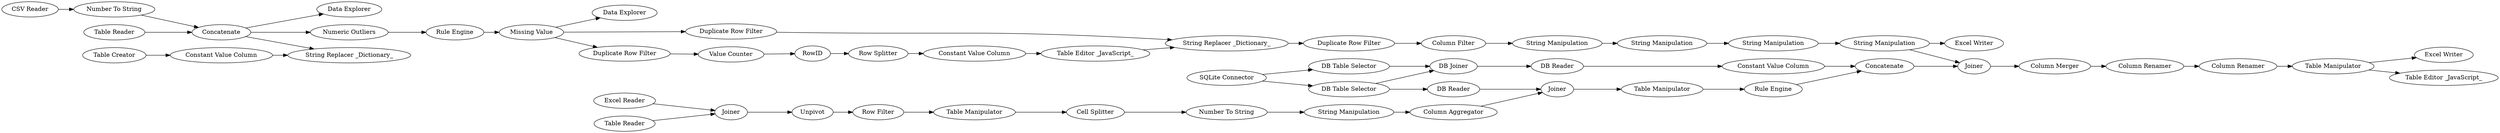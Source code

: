 digraph {
	1 [label="CSV Reader"]
	2 [label="Table Reader"]
	4 [label="DB Table Selector"]
	5 [label="DB Table Selector"]
	6 [label="SQLite Connector"]
	7 [label="Excel Reader"]
	8 [label="Table Reader"]
	9 [label="DB Reader"]
	10 [label="Number To String"]
	11 [label=Concatenate]
	12 [label="Table Creator"]
	13 [label="Constant Value Column"]
	15 [label="String Replacer _Dictionary_"]
	18 [label="DB Joiner"]
	19 [label="DB Reader"]
	20 [label="Data Explorer"]
	21 [label="Numeric Outliers"]
	22 [label="Rule Engine"]
	23 [label="Missing Value"]
	24 [label="Data Explorer"]
	25 [label="Duplicate Row Filter"]
	26 [label="Duplicate Row Filter"]
	27 [label="Value Counter"]
	28 [label="Row Splitter"]
	29 [label=RowID]
	30 [label="Constant Value Column"]
	31 [label="Table Editor _JavaScript_"]
	32 [label="String Replacer _Dictionary_"]
	36 [label="Duplicate Row Filter"]
	37 [label="Column Filter"]
	38 [label="String Manipulation"]
	39 [label="String Manipulation"]
	40 [label="String Manipulation"]
	41 [label="String Manipulation"]
	42 [label="Excel Writer"]
	45 [label=Joiner]
	46 [label=Unpivot]
	47 [label="Row Filter"]
	48 [label="Table Manipulator"]
	49 [label="Cell Splitter"]
	50 [label="Number To String"]
	51 [label="String Manipulation"]
	52 [label="Column Aggregator"]
	53 [label=Joiner]
	54 [label="Table Manipulator"]
	55 [label="Constant Value Column"]
	57 [label="Rule Engine"]
	58 [label=Concatenate]
	59 [label=Joiner]
	60 [label="Table Manipulator"]
	61 [label="Excel Writer"]
	62 [label="Column Merger"]
	63 [label="Column Renamer"]
	64 [label="Column Renamer"]
	65 [label="Table Editor _JavaScript_"]
	1 -> 10
	2 -> 11
	4 -> 18
	5 -> 9
	5 -> 18
	6 -> 4
	6 -> 5
	7 -> 45
	8 -> 45
	9 -> 53
	10 -> 11
	11 -> 15
	11 -> 21
	11 -> 20
	12 -> 13
	13 -> 15
	18 -> 19
	19 -> 55
	21 -> 22
	22 -> 23
	23 -> 26
	23 -> 25
	23 -> 24
	25 -> 32
	26 -> 27
	27 -> 29
	28 -> 30
	29 -> 28
	30 -> 31
	31 -> 32
	32 -> 36
	36 -> 37
	37 -> 38
	38 -> 39
	39 -> 40
	40 -> 41
	41 -> 42
	41 -> 59
	45 -> 46
	46 -> 47
	47 -> 48
	48 -> 49
	49 -> 50
	50 -> 51
	51 -> 52
	52 -> 53
	53 -> 54
	54 -> 57
	55 -> 58
	57 -> 58
	58 -> 59
	59 -> 62
	60 -> 61
	60 -> 65
	62 -> 63
	63 -> 64
	64 -> 60
	rankdir=LR
}
